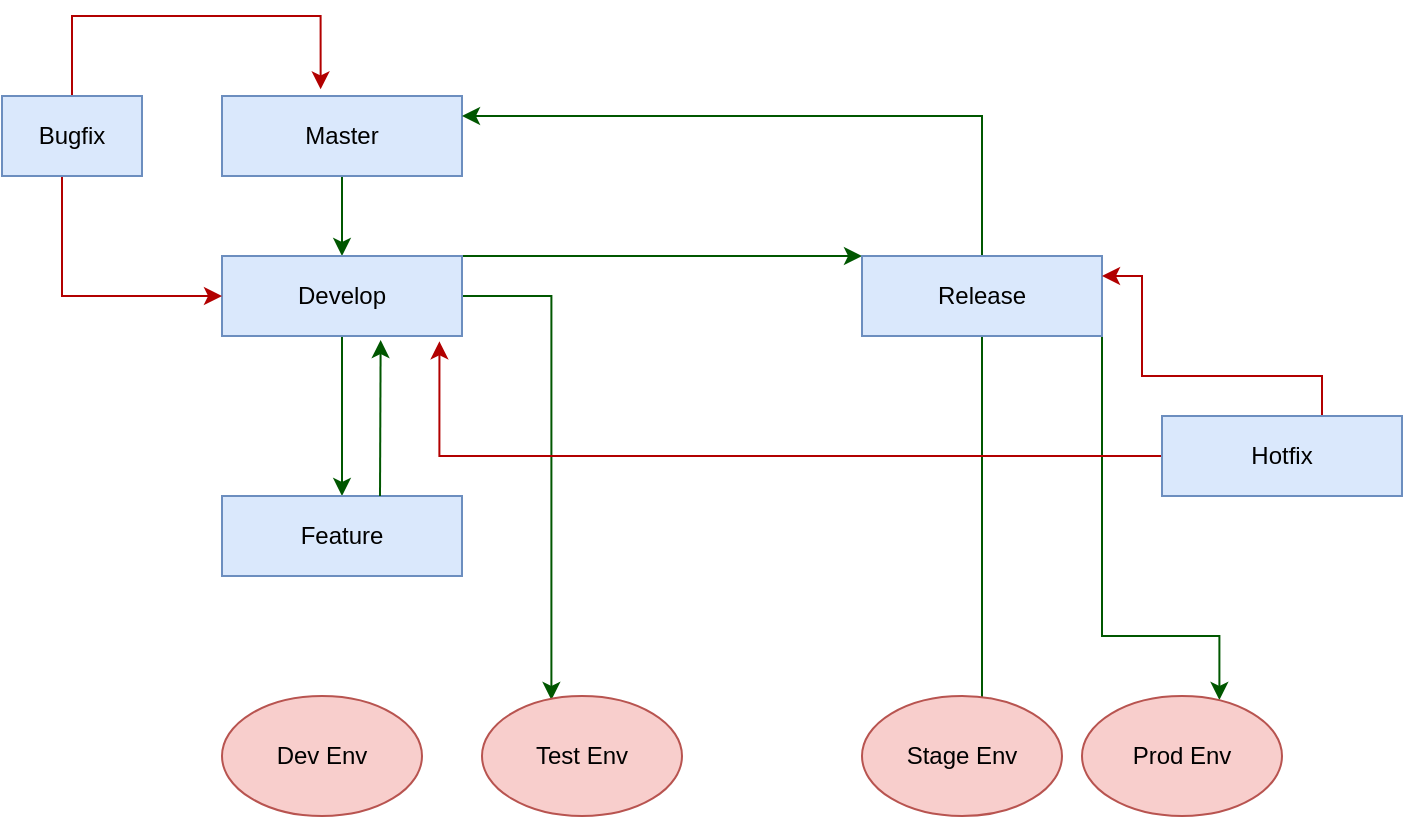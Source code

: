 <mxfile version="16.5.2" type="github">
  <diagram id="cyNbGvlOCB5rXuhIbQcJ" name="Page-1">
    <mxGraphModel dx="782" dy="436" grid="1" gridSize="10" guides="1" tooltips="1" connect="1" arrows="1" fold="1" page="1" pageScale="1" pageWidth="827" pageHeight="1169" math="0" shadow="0">
      <root>
        <mxCell id="0" />
        <mxCell id="1" parent="0" />
        <mxCell id="CCITLST_xktJJGGwHw6Q-9" style="edgeStyle=orthogonalEdgeStyle;rounded=0;orthogonalLoop=1;jettySize=auto;html=1;exitX=0.5;exitY=1;exitDx=0;exitDy=0;entryX=0.5;entryY=0;entryDx=0;entryDy=0;fillColor=#008a00;strokeColor=#005700;" edge="1" parent="1" source="CCITLST_xktJJGGwHw6Q-1" target="CCITLST_xktJJGGwHw6Q-2">
          <mxGeometry relative="1" as="geometry" />
        </mxCell>
        <mxCell id="CCITLST_xktJJGGwHw6Q-1" value="Master" style="rounded=0;whiteSpace=wrap;html=1;fillColor=#dae8fc;strokeColor=#6c8ebf;" vertex="1" parent="1">
          <mxGeometry x="120" y="80" width="120" height="40" as="geometry" />
        </mxCell>
        <mxCell id="CCITLST_xktJJGGwHw6Q-10" style="edgeStyle=orthogonalEdgeStyle;rounded=0;orthogonalLoop=1;jettySize=auto;html=1;entryX=0.5;entryY=0;entryDx=0;entryDy=0;fillColor=#008a00;strokeColor=#005700;" edge="1" parent="1" source="CCITLST_xktJJGGwHw6Q-2" target="CCITLST_xktJJGGwHw6Q-5">
          <mxGeometry relative="1" as="geometry" />
        </mxCell>
        <mxCell id="CCITLST_xktJJGGwHw6Q-18" style="edgeStyle=orthogonalEdgeStyle;rounded=0;orthogonalLoop=1;jettySize=auto;html=1;fillColor=#008a00;strokeColor=#005700;" edge="1" parent="1" source="CCITLST_xktJJGGwHw6Q-2" target="CCITLST_xktJJGGwHw6Q-3">
          <mxGeometry relative="1" as="geometry">
            <Array as="points">
              <mxPoint x="340" y="160" />
              <mxPoint x="340" y="160" />
            </Array>
          </mxGeometry>
        </mxCell>
        <mxCell id="CCITLST_xktJJGGwHw6Q-19" style="edgeStyle=orthogonalEdgeStyle;rounded=0;orthogonalLoop=1;jettySize=auto;html=1;entryX=0.347;entryY=0.033;entryDx=0;entryDy=0;entryPerimeter=0;fillColor=#008a00;strokeColor=#005700;" edge="1" parent="1" source="CCITLST_xktJJGGwHw6Q-2" target="CCITLST_xktJJGGwHw6Q-15">
          <mxGeometry relative="1" as="geometry" />
        </mxCell>
        <mxCell id="CCITLST_xktJJGGwHw6Q-2" value="Develop" style="rounded=0;whiteSpace=wrap;html=1;fillColor=#dae8fc;strokeColor=#6c8ebf;" vertex="1" parent="1">
          <mxGeometry x="120" y="160" width="120" height="40" as="geometry" />
        </mxCell>
        <mxCell id="CCITLST_xktJJGGwHw6Q-20" style="edgeStyle=orthogonalEdgeStyle;rounded=0;orthogonalLoop=1;jettySize=auto;html=1;entryX=0.6;entryY=0.167;entryDx=0;entryDy=0;entryPerimeter=0;fillColor=#008a00;strokeColor=#005700;" edge="1" parent="1" source="CCITLST_xktJJGGwHw6Q-3" target="CCITLST_xktJJGGwHw6Q-16">
          <mxGeometry relative="1" as="geometry" />
        </mxCell>
        <mxCell id="CCITLST_xktJJGGwHw6Q-21" style="edgeStyle=orthogonalEdgeStyle;rounded=0;orthogonalLoop=1;jettySize=auto;html=1;entryX=0.687;entryY=0.033;entryDx=0;entryDy=0;entryPerimeter=0;fillColor=#008a00;strokeColor=#005700;" edge="1" parent="1" source="CCITLST_xktJJGGwHw6Q-3" target="CCITLST_xktJJGGwHw6Q-17">
          <mxGeometry relative="1" as="geometry">
            <Array as="points">
              <mxPoint x="560" y="350" />
              <mxPoint x="619" y="350" />
            </Array>
          </mxGeometry>
        </mxCell>
        <mxCell id="CCITLST_xktJJGGwHw6Q-25" style="edgeStyle=orthogonalEdgeStyle;rounded=0;orthogonalLoop=1;jettySize=auto;html=1;entryX=1;entryY=0.25;entryDx=0;entryDy=0;fillColor=#008a00;strokeColor=#005700;" edge="1" parent="1" source="CCITLST_xktJJGGwHw6Q-3" target="CCITLST_xktJJGGwHw6Q-1">
          <mxGeometry relative="1" as="geometry">
            <Array as="points">
              <mxPoint x="500" y="90" />
            </Array>
          </mxGeometry>
        </mxCell>
        <mxCell id="CCITLST_xktJJGGwHw6Q-3" value="Release" style="rounded=0;whiteSpace=wrap;html=1;fillColor=#dae8fc;strokeColor=#6c8ebf;" vertex="1" parent="1">
          <mxGeometry x="440" y="160" width="120" height="40" as="geometry" />
        </mxCell>
        <mxCell id="CCITLST_xktJJGGwHw6Q-23" style="edgeStyle=orthogonalEdgeStyle;rounded=0;orthogonalLoop=1;jettySize=auto;html=1;entryX=1;entryY=0.25;entryDx=0;entryDy=0;fillColor=#e51400;strokeColor=#B20000;" edge="1" parent="1" source="CCITLST_xktJJGGwHw6Q-4" target="CCITLST_xktJJGGwHw6Q-3">
          <mxGeometry relative="1" as="geometry">
            <Array as="points">
              <mxPoint x="670" y="220" />
              <mxPoint x="580" y="220" />
              <mxPoint x="580" y="170" />
            </Array>
          </mxGeometry>
        </mxCell>
        <mxCell id="CCITLST_xktJJGGwHw6Q-24" style="edgeStyle=orthogonalEdgeStyle;rounded=0;orthogonalLoop=1;jettySize=auto;html=1;entryX=0.906;entryY=1.067;entryDx=0;entryDy=0;entryPerimeter=0;fillColor=#e51400;strokeColor=#B20000;" edge="1" parent="1" source="CCITLST_xktJJGGwHw6Q-4" target="CCITLST_xktJJGGwHw6Q-2">
          <mxGeometry relative="1" as="geometry" />
        </mxCell>
        <mxCell id="CCITLST_xktJJGGwHw6Q-4" value="Hotfix" style="rounded=0;whiteSpace=wrap;html=1;fillColor=#dae8fc;strokeColor=#6c8ebf;" vertex="1" parent="1">
          <mxGeometry x="590" y="240" width="120" height="40" as="geometry" />
        </mxCell>
        <mxCell id="CCITLST_xktJJGGwHw6Q-5" value="Feature" style="rounded=0;whiteSpace=wrap;html=1;fillColor=#dae8fc;strokeColor=#6c8ebf;" vertex="1" parent="1">
          <mxGeometry x="120" y="280" width="120" height="40" as="geometry" />
        </mxCell>
        <mxCell id="CCITLST_xktJJGGwHw6Q-7" style="edgeStyle=orthogonalEdgeStyle;rounded=0;orthogonalLoop=1;jettySize=auto;html=1;entryX=0.411;entryY=-0.083;entryDx=0;entryDy=0;entryPerimeter=0;fillColor=#e51400;strokeColor=#B20000;" edge="1" parent="1" source="CCITLST_xktJJGGwHw6Q-6" target="CCITLST_xktJJGGwHw6Q-1">
          <mxGeometry relative="1" as="geometry">
            <Array as="points">
              <mxPoint x="45" y="40" />
              <mxPoint x="169" y="40" />
            </Array>
          </mxGeometry>
        </mxCell>
        <mxCell id="CCITLST_xktJJGGwHw6Q-8" style="edgeStyle=orthogonalEdgeStyle;rounded=0;orthogonalLoop=1;jettySize=auto;html=1;entryX=0;entryY=0.5;entryDx=0;entryDy=0;fillColor=#e51400;strokeColor=#B20000;" edge="1" parent="1" source="CCITLST_xktJJGGwHw6Q-6" target="CCITLST_xktJJGGwHw6Q-2">
          <mxGeometry relative="1" as="geometry">
            <Array as="points">
              <mxPoint x="40" y="180" />
            </Array>
          </mxGeometry>
        </mxCell>
        <mxCell id="CCITLST_xktJJGGwHw6Q-6" value="Bugfix" style="rounded=0;whiteSpace=wrap;html=1;fillColor=#dae8fc;strokeColor=#6c8ebf;" vertex="1" parent="1">
          <mxGeometry x="10" y="80" width="70" height="40" as="geometry" />
        </mxCell>
        <mxCell id="CCITLST_xktJJGGwHw6Q-12" value="" style="endArrow=classic;html=1;rounded=0;entryX=0.661;entryY=1.05;entryDx=0;entryDy=0;entryPerimeter=0;fillColor=#008a00;strokeColor=#005700;" edge="1" parent="1" target="CCITLST_xktJJGGwHw6Q-2">
          <mxGeometry width="50" height="50" relative="1" as="geometry">
            <mxPoint x="199" y="280" as="sourcePoint" />
            <mxPoint x="190" y="200" as="targetPoint" />
          </mxGeometry>
        </mxCell>
        <mxCell id="CCITLST_xktJJGGwHw6Q-13" value="Dev Env" style="ellipse;whiteSpace=wrap;html=1;fillColor=#f8cecc;strokeColor=#b85450;" vertex="1" parent="1">
          <mxGeometry x="120" y="380" width="100" height="60" as="geometry" />
        </mxCell>
        <mxCell id="CCITLST_xktJJGGwHw6Q-15" value="Test Env" style="ellipse;whiteSpace=wrap;html=1;fillColor=#f8cecc;strokeColor=#b85450;" vertex="1" parent="1">
          <mxGeometry x="250" y="380" width="100" height="60" as="geometry" />
        </mxCell>
        <mxCell id="CCITLST_xktJJGGwHw6Q-16" value="Stage Env" style="ellipse;whiteSpace=wrap;html=1;fillColor=#f8cecc;strokeColor=#b85450;" vertex="1" parent="1">
          <mxGeometry x="440" y="380" width="100" height="60" as="geometry" />
        </mxCell>
        <mxCell id="CCITLST_xktJJGGwHw6Q-17" value="Prod Env" style="ellipse;whiteSpace=wrap;html=1;fillColor=#f8cecc;strokeColor=#b85450;" vertex="1" parent="1">
          <mxGeometry x="550" y="380" width="100" height="60" as="geometry" />
        </mxCell>
      </root>
    </mxGraphModel>
  </diagram>
</mxfile>
